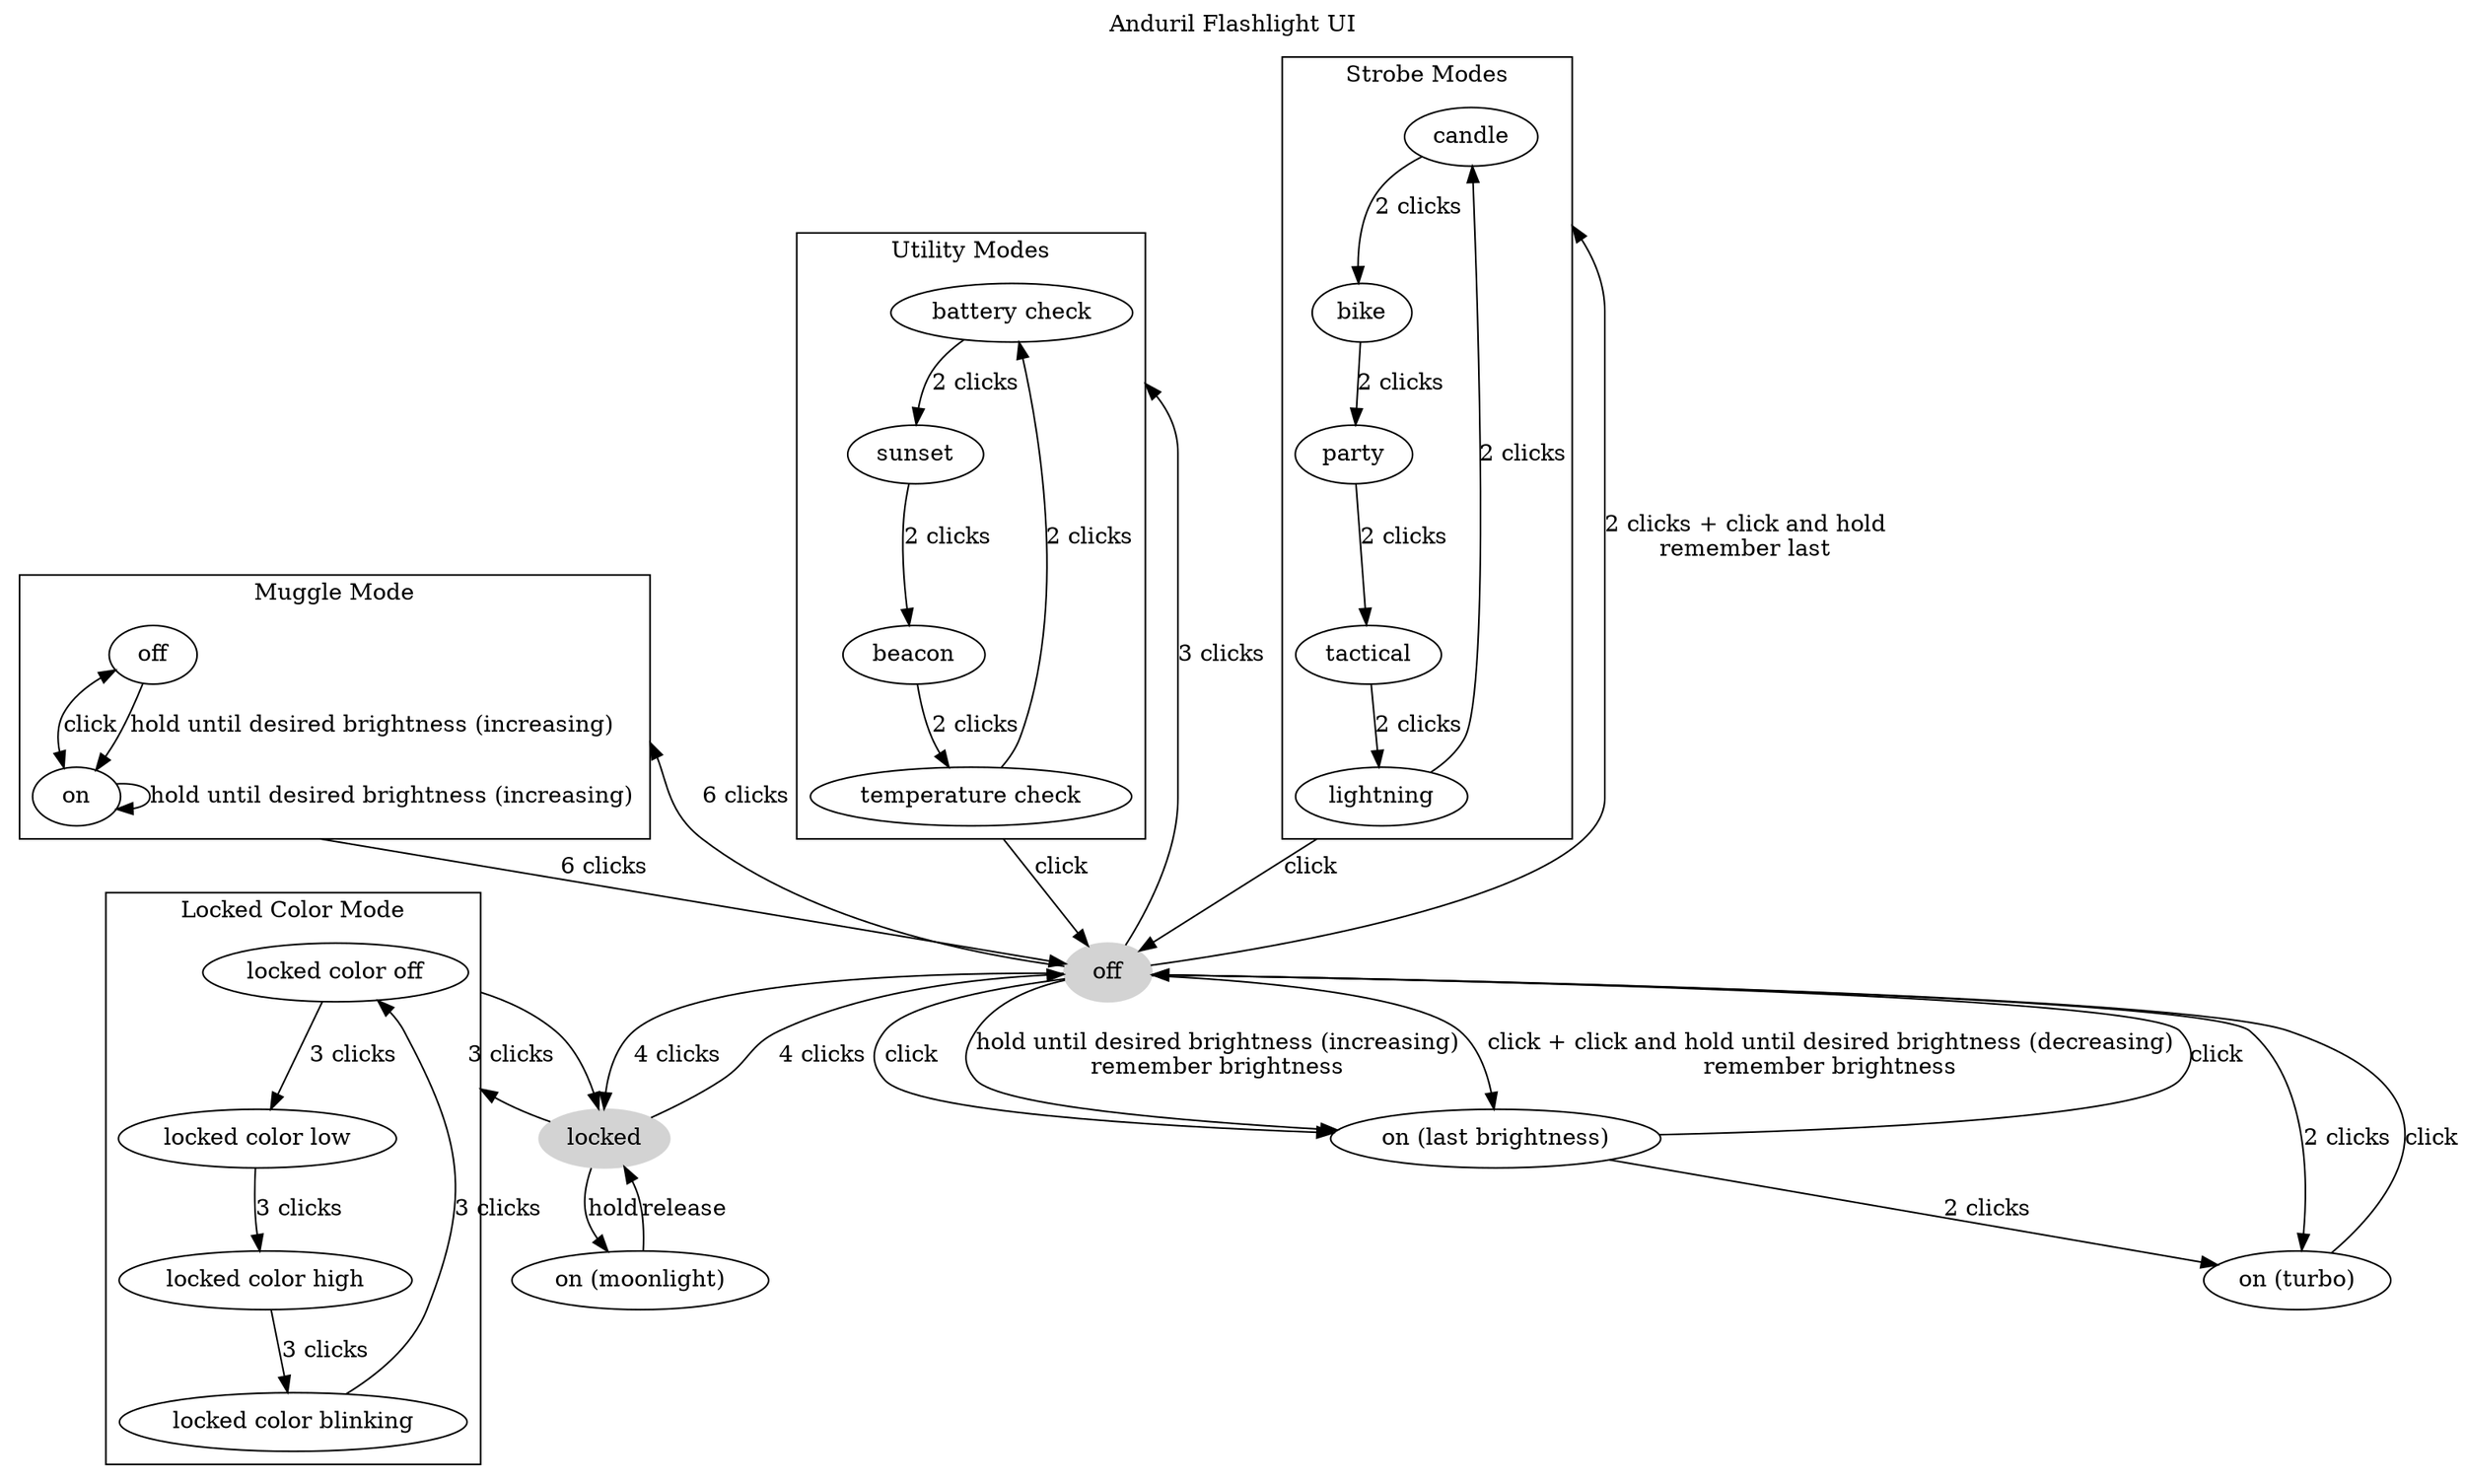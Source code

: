 digraph {
  compound=true

  off[style="filled",color="lightgrey"]
  off -> "on (last brightness)"[label=click];
  off -> "on (last brightness)"[label="hold until desired brightness (increasing)\nremember brightness"];
  off -> "on (turbo)"[label="2 clicks"];
  off -> "on (last brightness)"[label="click + click and hold until desired brightness (decreasing)\nremember brightness"];
  off -> locked[label="4 clicks"];

  label="Muggle Mode"
  off -> "muggle off"[label="6 clicks",lhead=cluster_muggle];
  "muggle on" -> off[label="6 clicks",ltail=cluster_muggle]
  subgraph cluster_muggle {
    "muggle off"[label=off];
    "muggle on"[label=on];
    "muggle off" -> "muggle on"[label=click,dir=both]
    "muggle off" -> "muggle on"[label="hold until desired brightness (increasing)"]
    "muggle on" -> "muggle on"[label="hold until desired brightness (increasing)"]
  }

  label="Utility Modes"
  off -> "battery check"[label="3 clicks",lhead=cluster_utility];
  "temperature check" -> off[label=click,ltail=cluster_utility]
  subgraph cluster_utility {
    "battery check" -> sunset[label="2 clicks"]
    sunset -> beacon[label="2 clicks"]
    beacon -> "temperature check"[label="2 clicks"]
    "temperature check" -> "battery check"[label="2 clicks"]
  }

  label="Strobe Modes"
  off -> candle[label="2 clicks + click and hold\nremember last",lhead=cluster_strobe];
  lightning -> off[label=click,ltail=cluster_strobe];
  subgraph cluster_strobe {
    candle -> bike[label="2 clicks"]
    bike -> party[label="2 clicks"]
    party -> tactical[label="2 clicks"]
    tactical -> lightning[label="2 clicks"]
    lightning -> candle[label="2 clicks"]
  }

  locked[style=filled,color=lightgrey]
  locked -> off[label="4 clicks"];
  locked -> "on (moonlight)"[label=hold];
  locked -> "locked color off"[label="3 clicks",lhead=cluster_locked_color_mode];
  "locked color off" -> locked[ltail=cluster_locked_color_mode];
  label="Locked Color Mode"
  subgraph cluster_locked_color_mode {
    "locked color off" -> "locked color low"[label="3 clicks"]
    "locked color low" -> "locked color high"[label="3 clicks"]
    "locked color high" -> "locked color blinking"[label="3 clicks"]
    "locked color blinking" -> "locked color off"[label="3 clicks"]
  }

  "on (moonlight)" -> locked[label=release];
  "on (last brightness)" -> off[label=click];
  "on (last brightness)" -> "on (turbo)"[label="2 clicks"];
  "on (turbo)" -> off[label=click];

  label="Anduril Flashlight UI"
  labelloc=t
}
